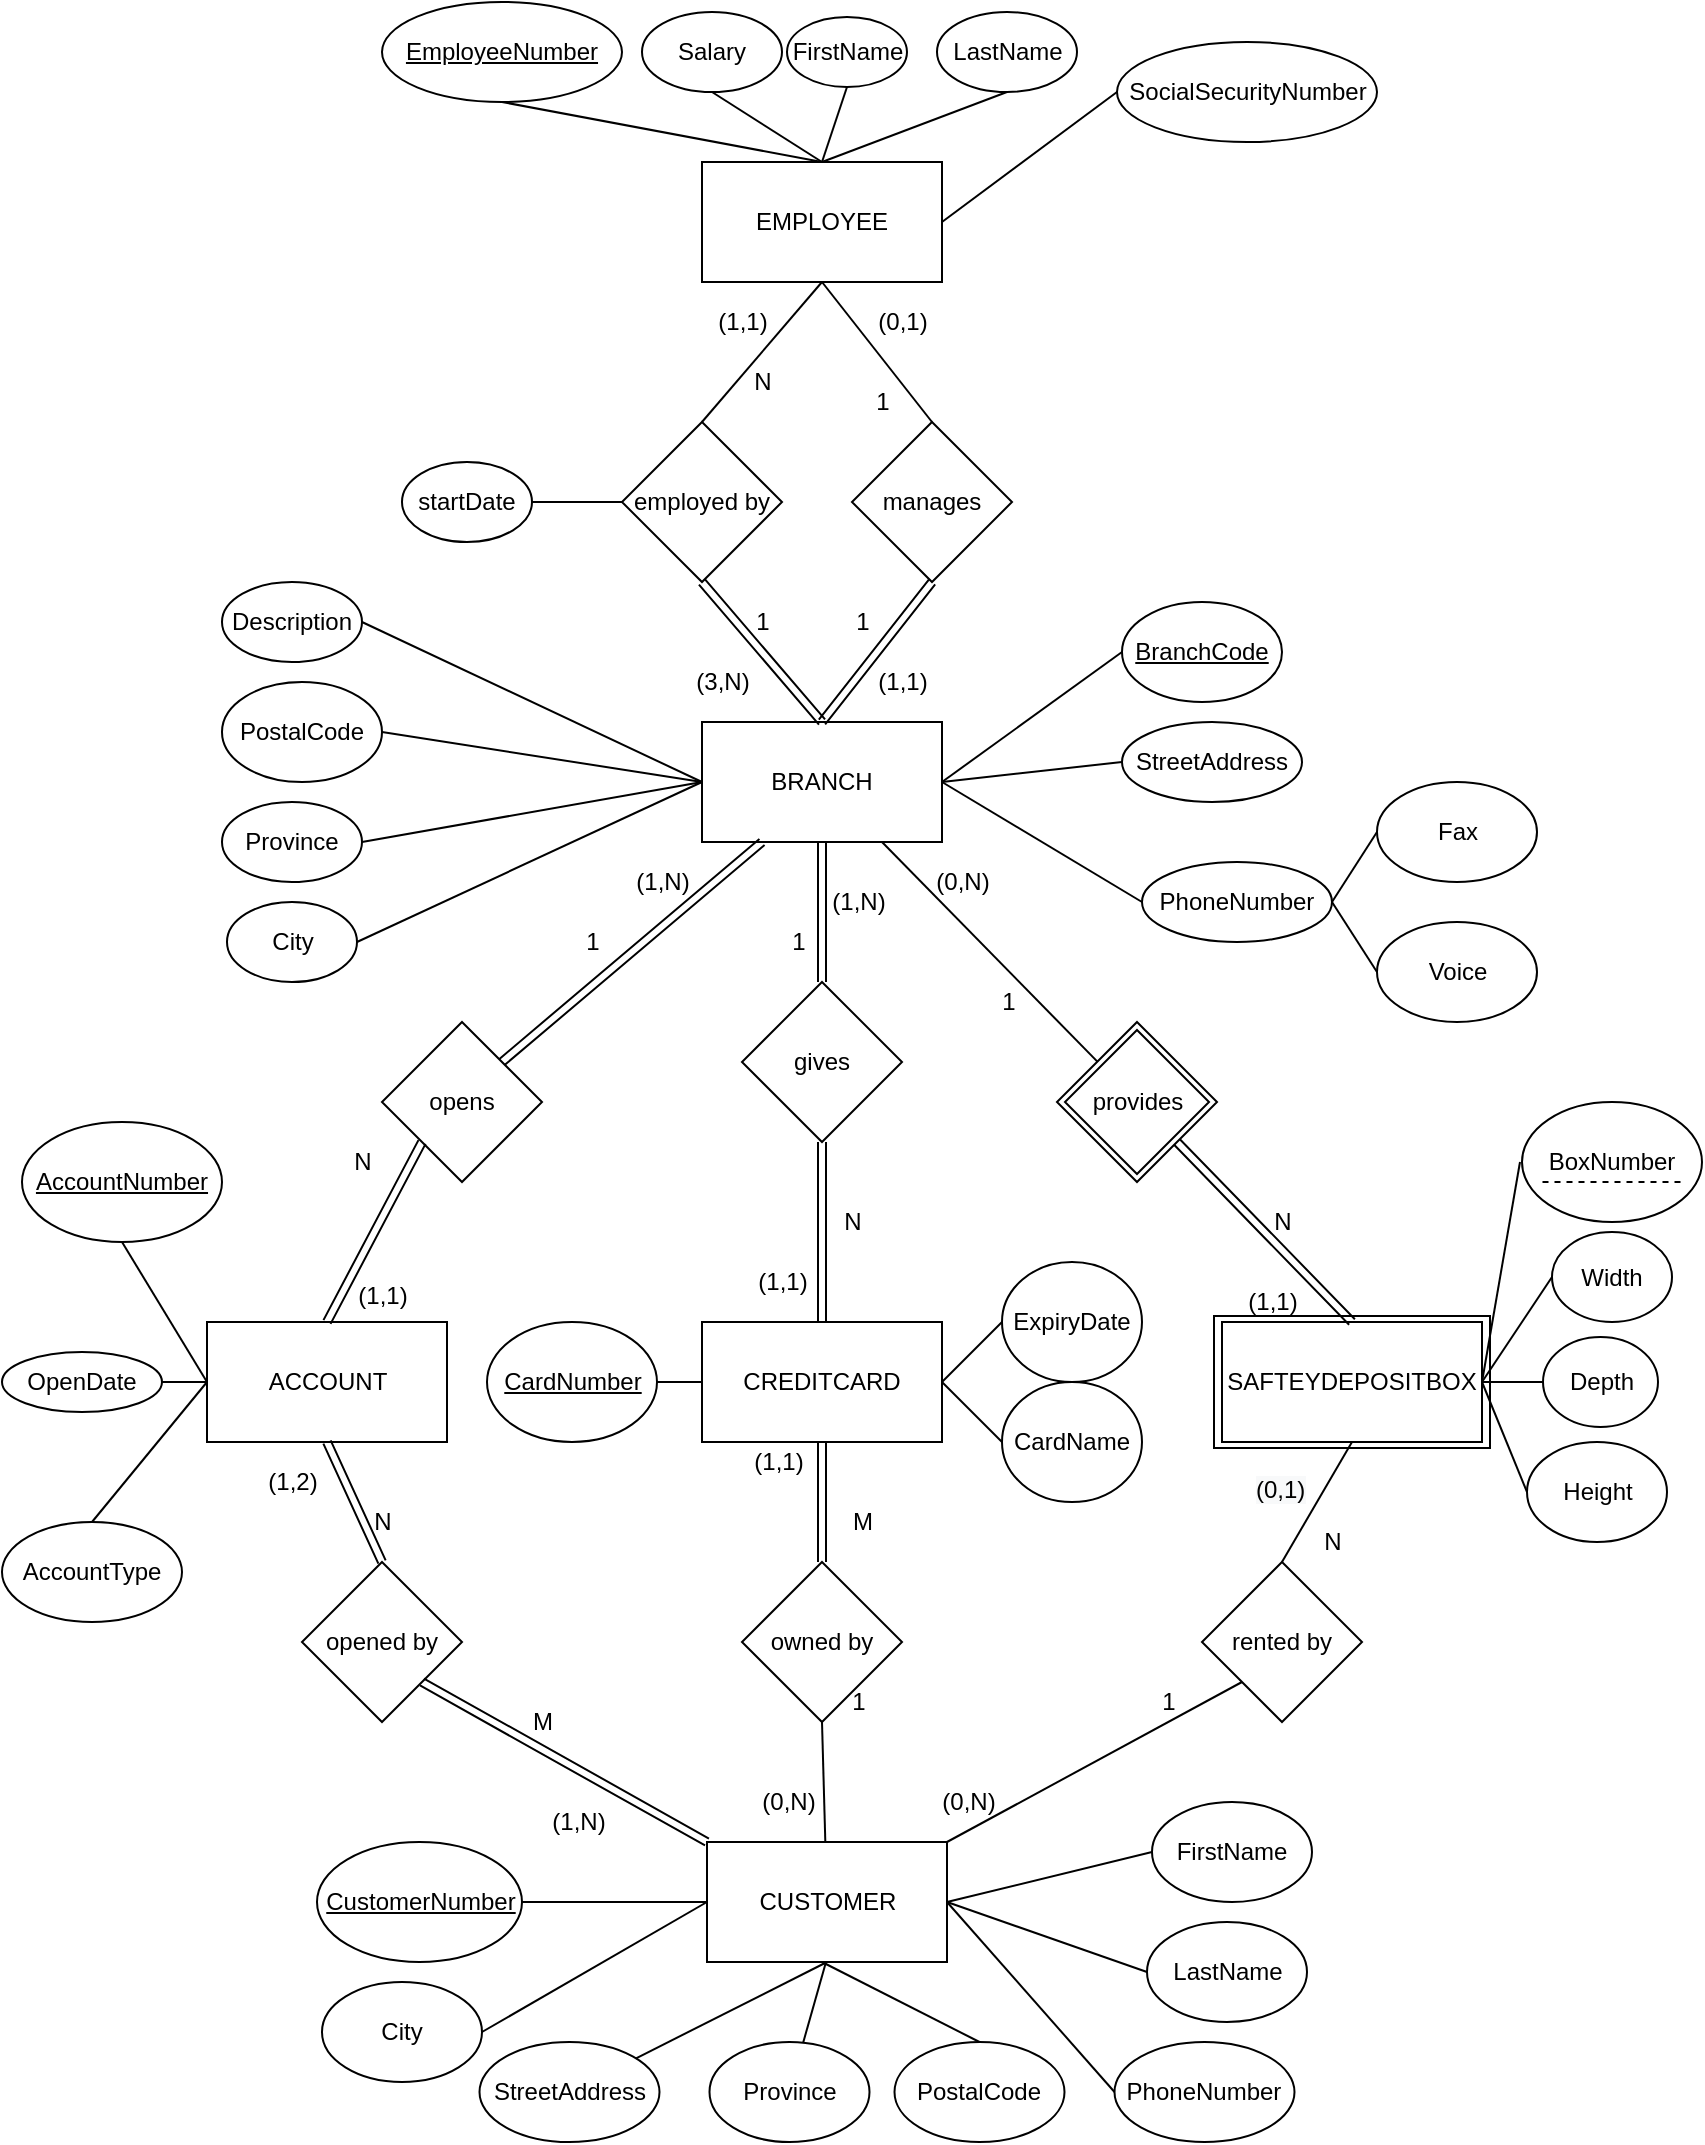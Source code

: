 <mxfile version="13.7.7" type="device"><diagram id="VM6VK5RouCydAtWlcZ93" name="Page-1"><mxGraphModel dx="812" dy="888" grid="1" gridSize="10" guides="1" tooltips="1" connect="1" arrows="1" fold="1" page="1" pageScale="1" pageWidth="850" pageHeight="1100" math="0" shadow="0"><root><mxCell id="0"/><mxCell id="1" parent="0"/><mxCell id="zrWLWN5I3EGbDX4PzPe6-145" value="" style="rounded=0;whiteSpace=wrap;html=1;sketch=0;strokeColor=#000000;" vertex="1" parent="1"><mxGeometry x="606" y="677" width="138" height="66" as="geometry"/></mxCell><mxCell id="zrWLWN5I3EGbDX4PzPe6-35" value="SAFTEYDEPOSITBOX" style="rounded=0;whiteSpace=wrap;html=1;sketch=0;container=0;perimeterSpacing=0;" vertex="1" parent="1"><mxGeometry x="610" y="680" width="130" height="60" as="geometry"/></mxCell><mxCell id="zrWLWN5I3EGbDX4PzPe6-1" value="BRANCH" style="rounded=0;whiteSpace=wrap;html=1;" vertex="1" parent="1"><mxGeometry x="350" y="380" width="120" height="60" as="geometry"/></mxCell><mxCell id="zrWLWN5I3EGbDX4PzPe6-2" value="&lt;u&gt;BranchCode&lt;/u&gt;" style="ellipse;whiteSpace=wrap;html=1;" vertex="1" parent="1"><mxGeometry x="560" y="320" width="80" height="50" as="geometry"/></mxCell><mxCell id="zrWLWN5I3EGbDX4PzPe6-3" value="StreetAddress" style="ellipse;whiteSpace=wrap;html=1;" vertex="1" parent="1"><mxGeometry x="560" y="380" width="90" height="40" as="geometry"/></mxCell><mxCell id="zrWLWN5I3EGbDX4PzPe6-5" value="" style="endArrow=none;html=1;exitX=1;exitY=0.5;exitDx=0;exitDy=0;entryX=0;entryY=0.5;entryDx=0;entryDy=0;" edge="1" parent="1" source="zrWLWN5I3EGbDX4PzPe6-1" target="zrWLWN5I3EGbDX4PzPe6-2"><mxGeometry width="50" height="50" relative="1" as="geometry"><mxPoint x="200" y="200" as="sourcePoint"/><mxPoint x="250" y="150" as="targetPoint"/></mxGeometry></mxCell><mxCell id="zrWLWN5I3EGbDX4PzPe6-6" value="PhoneNumber" style="ellipse;whiteSpace=wrap;html=1;" vertex="1" parent="1"><mxGeometry x="570" y="450" width="95" height="40" as="geometry"/></mxCell><mxCell id="zrWLWN5I3EGbDX4PzPe6-7" value="City" style="ellipse;whiteSpace=wrap;html=1;" vertex="1" parent="1"><mxGeometry x="112.5" y="470" width="65" height="40" as="geometry"/></mxCell><mxCell id="zrWLWN5I3EGbDX4PzPe6-8" value="Province" style="ellipse;whiteSpace=wrap;html=1;" vertex="1" parent="1"><mxGeometry x="110" y="420" width="70" height="40" as="geometry"/></mxCell><mxCell id="zrWLWN5I3EGbDX4PzPe6-9" value="Description" style="ellipse;whiteSpace=wrap;html=1;" vertex="1" parent="1"><mxGeometry x="110" y="310" width="70" height="40" as="geometry"/></mxCell><mxCell id="zrWLWN5I3EGbDX4PzPe6-10" value="PostalCode" style="ellipse;whiteSpace=wrap;html=1;" vertex="1" parent="1"><mxGeometry x="110" y="360" width="80" height="50" as="geometry"/></mxCell><mxCell id="zrWLWN5I3EGbDX4PzPe6-11" value="" style="endArrow=none;html=1;exitX=0;exitY=0.5;exitDx=0;exitDy=0;entryX=1;entryY=0.5;entryDx=0;entryDy=0;" edge="1" parent="1" source="zrWLWN5I3EGbDX4PzPe6-3" target="zrWLWN5I3EGbDX4PzPe6-1"><mxGeometry width="50" height="50" relative="1" as="geometry"><mxPoint x="140" y="330" as="sourcePoint"/><mxPoint x="460" y="400" as="targetPoint"/></mxGeometry></mxCell><mxCell id="zrWLWN5I3EGbDX4PzPe6-12" value="" style="endArrow=none;html=1;exitX=0;exitY=0.5;exitDx=0;exitDy=0;entryX=1;entryY=0.5;entryDx=0;entryDy=0;" edge="1" parent="1" source="zrWLWN5I3EGbDX4PzPe6-6" target="zrWLWN5I3EGbDX4PzPe6-1"><mxGeometry width="50" height="50" relative="1" as="geometry"><mxPoint x="120" y="340" as="sourcePoint"/><mxPoint x="280" y="240" as="targetPoint"/></mxGeometry></mxCell><mxCell id="zrWLWN5I3EGbDX4PzPe6-13" value="" style="endArrow=none;html=1;entryX=0;entryY=0.5;entryDx=0;entryDy=0;exitX=1;exitY=0.5;exitDx=0;exitDy=0;" edge="1" parent="1" source="zrWLWN5I3EGbDX4PzPe6-7" target="zrWLWN5I3EGbDX4PzPe6-1"><mxGeometry width="50" height="50" relative="1" as="geometry"><mxPoint x="260" y="500" as="sourcePoint"/><mxPoint x="310" y="450" as="targetPoint"/></mxGeometry></mxCell><mxCell id="zrWLWN5I3EGbDX4PzPe6-14" value="" style="endArrow=none;html=1;exitX=1;exitY=0.5;exitDx=0;exitDy=0;entryX=0;entryY=0.5;entryDx=0;entryDy=0;" edge="1" parent="1" source="zrWLWN5I3EGbDX4PzPe6-9" target="zrWLWN5I3EGbDX4PzPe6-1"><mxGeometry width="50" height="50" relative="1" as="geometry"><mxPoint x="260" y="500" as="sourcePoint"/><mxPoint x="140" y="240" as="targetPoint"/></mxGeometry></mxCell><mxCell id="zrWLWN5I3EGbDX4PzPe6-15" value="" style="endArrow=none;html=1;entryX=0;entryY=0.5;entryDx=0;entryDy=0;exitX=1;exitY=0.5;exitDx=0;exitDy=0;" edge="1" parent="1" source="zrWLWN5I3EGbDX4PzPe6-10" target="zrWLWN5I3EGbDX4PzPe6-1"><mxGeometry width="50" height="50" relative="1" as="geometry"><mxPoint x="260" y="500" as="sourcePoint"/><mxPoint x="310" y="450" as="targetPoint"/></mxGeometry></mxCell><mxCell id="zrWLWN5I3EGbDX4PzPe6-16" value="" style="endArrow=none;html=1;entryX=0;entryY=0.5;entryDx=0;entryDy=0;exitX=1;exitY=0.5;exitDx=0;exitDy=0;" edge="1" parent="1" source="zrWLWN5I3EGbDX4PzPe6-8" target="zrWLWN5I3EGbDX4PzPe6-1"><mxGeometry width="50" height="50" relative="1" as="geometry"><mxPoint x="325" y="388" as="sourcePoint"/><mxPoint x="310" y="450" as="targetPoint"/></mxGeometry></mxCell><mxCell id="zrWLWN5I3EGbDX4PzPe6-17" value="EMPLOYEE" style="rounded=0;whiteSpace=wrap;html=1;" vertex="1" parent="1"><mxGeometry x="350" y="100" width="120" height="60" as="geometry"/></mxCell><mxCell id="zrWLWN5I3EGbDX4PzPe6-18" value="employed by" style="rhombus;whiteSpace=wrap;html=1;" vertex="1" parent="1"><mxGeometry x="310" y="230" width="80" height="80" as="geometry"/></mxCell><mxCell id="zrWLWN5I3EGbDX4PzPe6-19" value="manages" style="rhombus;whiteSpace=wrap;html=1;" vertex="1" parent="1"><mxGeometry x="425" y="230" width="80" height="80" as="geometry"/></mxCell><mxCell id="zrWLWN5I3EGbDX4PzPe6-20" value="startDate" style="ellipse;whiteSpace=wrap;html=1;" vertex="1" parent="1"><mxGeometry x="200" y="250" width="65" height="40" as="geometry"/></mxCell><mxCell id="zrWLWN5I3EGbDX4PzPe6-21" value="" style="endArrow=none;html=1;entryX=1;entryY=0.5;entryDx=0;entryDy=0;exitX=0;exitY=0.5;exitDx=0;exitDy=0;" edge="1" parent="1" source="zrWLWN5I3EGbDX4PzPe6-18" target="zrWLWN5I3EGbDX4PzPe6-20"><mxGeometry width="50" height="50" relative="1" as="geometry"><mxPoint x="420" y="500" as="sourcePoint"/><mxPoint x="470" y="450" as="targetPoint"/></mxGeometry></mxCell><mxCell id="zrWLWN5I3EGbDX4PzPe6-22" value="&lt;u&gt;EmployeeNumber&lt;/u&gt;" style="ellipse;whiteSpace=wrap;html=1;" vertex="1" parent="1"><mxGeometry x="190" y="20" width="120" height="50" as="geometry"/></mxCell><mxCell id="zrWLWN5I3EGbDX4PzPe6-23" value="SocialSecurityNumber" style="ellipse;whiteSpace=wrap;html=1;" vertex="1" parent="1"><mxGeometry x="557.5" y="40" width="130" height="50" as="geometry"/></mxCell><mxCell id="zrWLWN5I3EGbDX4PzPe6-24" value="FirstName" style="ellipse;whiteSpace=wrap;html=1;" vertex="1" parent="1"><mxGeometry x="392.5" y="27.5" width="60" height="35" as="geometry"/></mxCell><mxCell id="zrWLWN5I3EGbDX4PzPe6-25" value="LastName" style="ellipse;whiteSpace=wrap;html=1;" vertex="1" parent="1"><mxGeometry x="467.5" y="25" width="70" height="40" as="geometry"/></mxCell><mxCell id="zrWLWN5I3EGbDX4PzPe6-26" value="Salary" style="ellipse;whiteSpace=wrap;html=1;" vertex="1" parent="1"><mxGeometry x="320" y="25" width="70" height="40" as="geometry"/></mxCell><mxCell id="zrWLWN5I3EGbDX4PzPe6-27" value="" style="endArrow=none;html=1;entryX=0.5;entryY=1;entryDx=0;entryDy=0;exitX=0.5;exitY=0;exitDx=0;exitDy=0;" edge="1" parent="1" source="zrWLWN5I3EGbDX4PzPe6-17" target="zrWLWN5I3EGbDX4PzPe6-22"><mxGeometry width="50" height="50" relative="1" as="geometry"><mxPoint x="677.5" y="200" as="sourcePoint"/><mxPoint x="727.5" y="150" as="targetPoint"/></mxGeometry></mxCell><mxCell id="zrWLWN5I3EGbDX4PzPe6-28" value="" style="endArrow=none;html=1;entryX=0.5;entryY=1;entryDx=0;entryDy=0;exitX=0.5;exitY=0;exitDx=0;exitDy=0;" edge="1" parent="1" source="zrWLWN5I3EGbDX4PzPe6-17" target="zrWLWN5I3EGbDX4PzPe6-26"><mxGeometry width="50" height="50" relative="1" as="geometry"><mxPoint x="677.5" y="200" as="sourcePoint"/><mxPoint x="727.5" y="150" as="targetPoint"/></mxGeometry></mxCell><mxCell id="zrWLWN5I3EGbDX4PzPe6-29" value="" style="endArrow=none;html=1;entryX=0.5;entryY=1;entryDx=0;entryDy=0;exitX=0.5;exitY=0;exitDx=0;exitDy=0;" edge="1" parent="1" source="zrWLWN5I3EGbDX4PzPe6-17" target="zrWLWN5I3EGbDX4PzPe6-24"><mxGeometry width="50" height="50" relative="1" as="geometry"><mxPoint x="677.5" y="200" as="sourcePoint"/><mxPoint x="727.5" y="150" as="targetPoint"/></mxGeometry></mxCell><mxCell id="zrWLWN5I3EGbDX4PzPe6-30" value="" style="endArrow=none;html=1;entryX=0.5;entryY=1;entryDx=0;entryDy=0;exitX=0.5;exitY=0;exitDx=0;exitDy=0;" edge="1" parent="1" source="zrWLWN5I3EGbDX4PzPe6-17" target="zrWLWN5I3EGbDX4PzPe6-25"><mxGeometry width="50" height="50" relative="1" as="geometry"><mxPoint x="427.5" y="102" as="sourcePoint"/><mxPoint x="727.5" y="150" as="targetPoint"/></mxGeometry></mxCell><mxCell id="zrWLWN5I3EGbDX4PzPe6-31" value="" style="endArrow=none;html=1;entryX=0;entryY=0.5;entryDx=0;entryDy=0;exitX=1;exitY=0.5;exitDx=0;exitDy=0;" edge="1" parent="1" source="zrWLWN5I3EGbDX4PzPe6-17" target="zrWLWN5I3EGbDX4PzPe6-23"><mxGeometry width="50" height="50" relative="1" as="geometry"><mxPoint x="677.5" y="200" as="sourcePoint"/><mxPoint x="727.5" y="150" as="targetPoint"/></mxGeometry></mxCell><mxCell id="zrWLWN5I3EGbDX4PzPe6-32" value="provides" style="rhombus;whiteSpace=wrap;html=1;double=1;" vertex="1" parent="1"><mxGeometry x="527.5" y="530" width="80" height="80" as="geometry"/></mxCell><mxCell id="zrWLWN5I3EGbDX4PzPe6-33" value="ACCOUNT" style="rounded=0;whiteSpace=wrap;html=1;" vertex="1" parent="1"><mxGeometry x="102.5" y="680" width="120" height="60" as="geometry"/></mxCell><mxCell id="zrWLWN5I3EGbDX4PzPe6-34" value="CREDITCARD" style="rounded=0;whiteSpace=wrap;html=1;" vertex="1" parent="1"><mxGeometry x="350" y="680" width="120" height="60" as="geometry"/></mxCell><mxCell id="zrWLWN5I3EGbDX4PzPe6-36" value="&lt;u&gt;AccountNumber&lt;/u&gt;" style="ellipse;whiteSpace=wrap;html=1;" vertex="1" parent="1"><mxGeometry x="10" y="580" width="100" height="60" as="geometry"/></mxCell><mxCell id="zrWLWN5I3EGbDX4PzPe6-37" value="OpenDate" style="ellipse;whiteSpace=wrap;html=1;" vertex="1" parent="1"><mxGeometry y="695" width="80" height="30" as="geometry"/></mxCell><mxCell id="zrWLWN5I3EGbDX4PzPe6-39" value="" style="endArrow=none;html=1;entryX=0.5;entryY=1;entryDx=0;entryDy=0;exitX=0;exitY=0.5;exitDx=0;exitDy=0;" edge="1" parent="1" source="zrWLWN5I3EGbDX4PzPe6-33" target="zrWLWN5I3EGbDX4PzPe6-36"><mxGeometry width="50" height="50" relative="1" as="geometry"><mxPoint x="350" y="800" as="sourcePoint"/><mxPoint x="400" y="750" as="targetPoint"/></mxGeometry></mxCell><mxCell id="zrWLWN5I3EGbDX4PzPe6-40" value="" style="endArrow=none;html=1;entryX=1;entryY=0.5;entryDx=0;entryDy=0;exitX=0;exitY=0.5;exitDx=0;exitDy=0;" edge="1" parent="1" source="zrWLWN5I3EGbDX4PzPe6-33" target="zrWLWN5I3EGbDX4PzPe6-37"><mxGeometry width="50" height="50" relative="1" as="geometry"><mxPoint x="120" y="710" as="sourcePoint"/><mxPoint x="400" y="750" as="targetPoint"/></mxGeometry></mxCell><mxCell id="zrWLWN5I3EGbDX4PzPe6-41" value="&lt;u&gt;CardNumber&lt;/u&gt;" style="ellipse;whiteSpace=wrap;html=1;" vertex="1" parent="1"><mxGeometry x="242.5" y="680" width="85" height="60" as="geometry"/></mxCell><mxCell id="zrWLWN5I3EGbDX4PzPe6-42" value="" style="endArrow=none;html=1;exitX=1;exitY=0.5;exitDx=0;exitDy=0;entryX=0;entryY=0.5;entryDx=0;entryDy=0;" edge="1" parent="1" source="zrWLWN5I3EGbDX4PzPe6-41" target="zrWLWN5I3EGbDX4PzPe6-34"><mxGeometry width="50" height="50" relative="1" as="geometry"><mxPoint x="350" y="800" as="sourcePoint"/><mxPoint x="400" y="750" as="targetPoint"/></mxGeometry></mxCell><mxCell id="zrWLWN5I3EGbDX4PzPe6-43" value="ExpiryDate" style="ellipse;whiteSpace=wrap;html=1;" vertex="1" parent="1"><mxGeometry x="500" y="650" width="70" height="60" as="geometry"/></mxCell><mxCell id="zrWLWN5I3EGbDX4PzPe6-44" value="" style="endArrow=none;html=1;entryX=1;entryY=0.5;entryDx=0;entryDy=0;exitX=0;exitY=0.5;exitDx=0;exitDy=0;" edge="1" parent="1" source="zrWLWN5I3EGbDX4PzPe6-43" target="zrWLWN5I3EGbDX4PzPe6-34"><mxGeometry width="50" height="50" relative="1" as="geometry"><mxPoint x="420" y="820" as="sourcePoint"/><mxPoint x="470" y="770" as="targetPoint"/></mxGeometry></mxCell><mxCell id="zrWLWN5I3EGbDX4PzPe6-45" value="BoxNumber" style="ellipse;whiteSpace=wrap;html=1;perimeterSpacing=1;" vertex="1" parent="1"><mxGeometry x="760" y="570" width="90" height="60" as="geometry"/></mxCell><mxCell id="zrWLWN5I3EGbDX4PzPe6-46" value="Depth" style="ellipse;whiteSpace=wrap;html=1;" vertex="1" parent="1"><mxGeometry x="770.5" y="687.5" width="57.5" height="45" as="geometry"/></mxCell><mxCell id="zrWLWN5I3EGbDX4PzPe6-47" value="Height" style="ellipse;whiteSpace=wrap;html=1;" vertex="1" parent="1"><mxGeometry x="762.5" y="740" width="70" height="50" as="geometry"/></mxCell><mxCell id="zrWLWN5I3EGbDX4PzPe6-48" value="Width" style="ellipse;whiteSpace=wrap;html=1;" vertex="1" parent="1"><mxGeometry x="775" y="635" width="60" height="45" as="geometry"/></mxCell><mxCell id="zrWLWN5I3EGbDX4PzPe6-49" value="" style="endArrow=none;html=1;entryX=0;entryY=0.5;entryDx=0;entryDy=0;exitX=1;exitY=0.5;exitDx=0;exitDy=0;" edge="1" parent="1" source="zrWLWN5I3EGbDX4PzPe6-35" target="zrWLWN5I3EGbDX4PzPe6-45"><mxGeometry width="50" height="50" relative="1" as="geometry"><mxPoint x="640" y="800" as="sourcePoint"/><mxPoint x="690" y="750" as="targetPoint"/></mxGeometry></mxCell><mxCell id="zrWLWN5I3EGbDX4PzPe6-50" value="" style="endArrow=none;html=1;entryX=0;entryY=0.5;entryDx=0;entryDy=0;exitX=1;exitY=0.5;exitDx=0;exitDy=0;" edge="1" parent="1" source="zrWLWN5I3EGbDX4PzPe6-35" target="zrWLWN5I3EGbDX4PzPe6-48"><mxGeometry width="50" height="50" relative="1" as="geometry"><mxPoint x="750" y="710" as="sourcePoint"/><mxPoint x="700" y="760" as="targetPoint"/></mxGeometry></mxCell><mxCell id="zrWLWN5I3EGbDX4PzPe6-51" value="" style="endArrow=none;html=1;entryX=0;entryY=0.5;entryDx=0;entryDy=0;exitX=1;exitY=0.5;exitDx=0;exitDy=0;" edge="1" parent="1" source="zrWLWN5I3EGbDX4PzPe6-35" target="zrWLWN5I3EGbDX4PzPe6-46"><mxGeometry width="50" height="50" relative="1" as="geometry"><mxPoint x="660" y="820" as="sourcePoint"/><mxPoint x="710" y="770" as="targetPoint"/></mxGeometry></mxCell><mxCell id="zrWLWN5I3EGbDX4PzPe6-52" value="" style="endArrow=none;html=1;entryX=0;entryY=0.5;entryDx=0;entryDy=0;exitX=1;exitY=0.5;exitDx=0;exitDy=0;" edge="1" parent="1" source="zrWLWN5I3EGbDX4PzPe6-35" target="zrWLWN5I3EGbDX4PzPe6-47"><mxGeometry width="50" height="50" relative="1" as="geometry"><mxPoint x="780" y="730" as="sourcePoint"/><mxPoint x="720" y="780" as="targetPoint"/></mxGeometry></mxCell><mxCell id="zrWLWN5I3EGbDX4PzPe6-53" value="CUSTOMER" style="rounded=0;whiteSpace=wrap;html=1;" vertex="1" parent="1"><mxGeometry x="352.5" y="940" width="120" height="60" as="geometry"/></mxCell><mxCell id="zrWLWN5I3EGbDX4PzPe6-54" value="opened by" style="rhombus;whiteSpace=wrap;html=1;" vertex="1" parent="1"><mxGeometry x="150" y="800" width="80" height="80" as="geometry"/></mxCell><mxCell id="zrWLWN5I3EGbDX4PzPe6-56" value="owned by" style="rhombus;whiteSpace=wrap;html=1;" vertex="1" parent="1"><mxGeometry x="370" y="800" width="80" height="80" as="geometry"/></mxCell><mxCell id="zrWLWN5I3EGbDX4PzPe6-58" value="&lt;u&gt;CustomerNumber&lt;/u&gt;" style="ellipse;whiteSpace=wrap;html=1;" vertex="1" parent="1"><mxGeometry x="157.5" y="940" width="102.5" height="60" as="geometry"/></mxCell><mxCell id="zrWLWN5I3EGbDX4PzPe6-59" value="FirstName" style="ellipse;whiteSpace=wrap;html=1;" vertex="1" parent="1"><mxGeometry x="575" y="920" width="80" height="50" as="geometry"/></mxCell><mxCell id="zrWLWN5I3EGbDX4PzPe6-60" value="LastName" style="ellipse;whiteSpace=wrap;html=1;" vertex="1" parent="1"><mxGeometry x="572.5" y="980" width="80" height="50" as="geometry"/></mxCell><mxCell id="zrWLWN5I3EGbDX4PzPe6-61" value="StreetAddress" style="ellipse;whiteSpace=wrap;html=1;" vertex="1" parent="1"><mxGeometry x="238.75" y="1040" width="90" height="50" as="geometry"/></mxCell><mxCell id="zrWLWN5I3EGbDX4PzPe6-62" value="City" style="ellipse;whiteSpace=wrap;html=1;" vertex="1" parent="1"><mxGeometry x="160" y="1010" width="80" height="50" as="geometry"/></mxCell><mxCell id="zrWLWN5I3EGbDX4PzPe6-63" value="Province" style="ellipse;whiteSpace=wrap;html=1;" vertex="1" parent="1"><mxGeometry x="353.75" y="1040" width="80" height="50" as="geometry"/></mxCell><mxCell id="zrWLWN5I3EGbDX4PzPe6-64" value="PostalCode" style="ellipse;whiteSpace=wrap;html=1;" vertex="1" parent="1"><mxGeometry x="446.25" y="1040" width="85" height="50" as="geometry"/></mxCell><mxCell id="zrWLWN5I3EGbDX4PzPe6-65" value="PhoneNumber" style="ellipse;whiteSpace=wrap;html=1;" vertex="1" parent="1"><mxGeometry x="556.25" y="1040" width="90" height="50" as="geometry"/></mxCell><mxCell id="zrWLWN5I3EGbDX4PzPe6-67" value="" style="endArrow=none;html=1;entryX=1;entryY=0.5;entryDx=0;entryDy=0;exitX=0;exitY=0.5;exitDx=0;exitDy=0;" edge="1" parent="1" source="zrWLWN5I3EGbDX4PzPe6-53" target="zrWLWN5I3EGbDX4PzPe6-58"><mxGeometry width="50" height="50" relative="1" as="geometry"><mxPoint x="377.5" y="790" as="sourcePoint"/><mxPoint x="427.5" y="740" as="targetPoint"/></mxGeometry></mxCell><mxCell id="zrWLWN5I3EGbDX4PzPe6-69" value="" style="endArrow=none;html=1;entryX=1;entryY=0.5;entryDx=0;entryDy=0;exitX=0;exitY=0.5;exitDx=0;exitDy=0;" edge="1" parent="1" source="zrWLWN5I3EGbDX4PzPe6-53" target="zrWLWN5I3EGbDX4PzPe6-62"><mxGeometry width="50" height="50" relative="1" as="geometry"><mxPoint x="377.5" y="790" as="sourcePoint"/><mxPoint x="427.5" y="740" as="targetPoint"/></mxGeometry></mxCell><mxCell id="zrWLWN5I3EGbDX4PzPe6-70" value="" style="endArrow=none;html=1;entryX=0.5;entryY=1;entryDx=0;entryDy=0;" edge="1" parent="1" source="zrWLWN5I3EGbDX4PzPe6-61" target="zrWLWN5I3EGbDX4PzPe6-53"><mxGeometry width="50" height="50" relative="1" as="geometry"><mxPoint x="383.75" y="790" as="sourcePoint"/><mxPoint x="370" y="1010" as="targetPoint"/></mxGeometry></mxCell><mxCell id="zrWLWN5I3EGbDX4PzPe6-71" value="" style="endArrow=none;html=1;" edge="1" parent="1" target="zrWLWN5I3EGbDX4PzPe6-63"><mxGeometry width="50" height="50" relative="1" as="geometry"><mxPoint x="412" y="1000" as="sourcePoint"/><mxPoint x="443.75" y="750" as="targetPoint"/></mxGeometry></mxCell><mxCell id="zrWLWN5I3EGbDX4PzPe6-72" value="" style="endArrow=none;html=1;entryX=0.5;entryY=0;entryDx=0;entryDy=0;" edge="1" parent="1" target="zrWLWN5I3EGbDX4PzPe6-64"><mxGeometry width="50" height="50" relative="1" as="geometry"><mxPoint x="410" y="1000" as="sourcePoint"/><mxPoint x="453.75" y="760" as="targetPoint"/></mxGeometry></mxCell><mxCell id="zrWLWN5I3EGbDX4PzPe6-73" value="" style="endArrow=none;html=1;entryX=0;entryY=0.5;entryDx=0;entryDy=0;exitX=1;exitY=0.5;exitDx=0;exitDy=0;" edge="1" parent="1" source="zrWLWN5I3EGbDX4PzPe6-53" target="zrWLWN5I3EGbDX4PzPe6-65"><mxGeometry width="50" height="50" relative="1" as="geometry"><mxPoint x="417.5" y="830" as="sourcePoint"/><mxPoint x="467.5" y="780" as="targetPoint"/></mxGeometry></mxCell><mxCell id="zrWLWN5I3EGbDX4PzPe6-74" value="" style="endArrow=none;html=1;entryX=0;entryY=0.5;entryDx=0;entryDy=0;exitX=1;exitY=0.5;exitDx=0;exitDy=0;" edge="1" parent="1" source="zrWLWN5I3EGbDX4PzPe6-53" target="zrWLWN5I3EGbDX4PzPe6-60"><mxGeometry width="50" height="50" relative="1" as="geometry"><mxPoint x="427.5" y="840" as="sourcePoint"/><mxPoint x="477.5" y="790" as="targetPoint"/></mxGeometry></mxCell><mxCell id="zrWLWN5I3EGbDX4PzPe6-75" value="" style="endArrow=none;html=1;entryX=0;entryY=0.5;entryDx=0;entryDy=0;exitX=1;exitY=0.5;exitDx=0;exitDy=0;" edge="1" parent="1" source="zrWLWN5I3EGbDX4PzPe6-53" target="zrWLWN5I3EGbDX4PzPe6-59"><mxGeometry width="50" height="50" relative="1" as="geometry"><mxPoint x="437.5" y="850" as="sourcePoint"/><mxPoint x="487.5" y="800" as="targetPoint"/></mxGeometry></mxCell><mxCell id="zrWLWN5I3EGbDX4PzPe6-76" value="" style="endArrow=none;html=1;entryX=0.5;entryY=1;entryDx=0;entryDy=0;exitX=0.5;exitY=0;exitDx=0;exitDy=0;" edge="1" parent="1" source="zrWLWN5I3EGbDX4PzPe6-18" target="zrWLWN5I3EGbDX4PzPe6-17"><mxGeometry width="50" height="50" relative="1" as="geometry"><mxPoint x="260" y="230" as="sourcePoint"/><mxPoint x="310" y="180" as="targetPoint"/></mxGeometry></mxCell><mxCell id="zrWLWN5I3EGbDX4PzPe6-77" value="" style="endArrow=none;html=1;entryX=1;entryY=1;entryDx=0;entryDy=0;exitX=0;exitY=0;exitDx=0;exitDy=0;shape=link;" edge="1" parent="1" source="zrWLWN5I3EGbDX4PzPe6-53" target="zrWLWN5I3EGbDX4PzPe6-54"><mxGeometry width="50" height="50" relative="1" as="geometry"><mxPoint x="292.5" y="920" as="sourcePoint"/><mxPoint x="342.5" y="870" as="targetPoint"/></mxGeometry></mxCell><mxCell id="zrWLWN5I3EGbDX4PzPe6-78" value="M" style="text;html=1;align=center;verticalAlign=middle;resizable=0;points=[];autosize=1;" vertex="1" parent="1"><mxGeometry x="255" y="870" width="30" height="20" as="geometry"/></mxCell><mxCell id="zrWLWN5I3EGbDX4PzPe6-79" value="" style="endArrow=none;html=1;entryX=0.5;entryY=1;entryDx=0;entryDy=0;exitX=0.5;exitY=0;exitDx=0;exitDy=0;shape=link;" edge="1" parent="1" source="zrWLWN5I3EGbDX4PzPe6-54" target="zrWLWN5I3EGbDX4PzPe6-33"><mxGeometry width="50" height="50" relative="1" as="geometry"><mxPoint x="370" y="800" as="sourcePoint"/><mxPoint x="420" y="750" as="targetPoint"/></mxGeometry></mxCell><mxCell id="zrWLWN5I3EGbDX4PzPe6-80" value="N" style="text;html=1;align=center;verticalAlign=middle;resizable=0;points=[];autosize=1;" vertex="1" parent="1"><mxGeometry x="180" y="770" width="20" height="20" as="geometry"/></mxCell><mxCell id="zrWLWN5I3EGbDX4PzPe6-81" value="" style="endArrow=none;html=1;entryX=0.5;entryY=1;entryDx=0;entryDy=0;exitX=0.5;exitY=0;exitDx=0;exitDy=0;shape=link;" edge="1" parent="1" source="zrWLWN5I3EGbDX4PzPe6-1" target="zrWLWN5I3EGbDX4PzPe6-18"><mxGeometry width="50" height="50" relative="1" as="geometry"><mxPoint x="370" y="460" as="sourcePoint"/><mxPoint x="420" y="410" as="targetPoint"/></mxGeometry></mxCell><mxCell id="zrWLWN5I3EGbDX4PzPe6-82" value="N" style="text;html=1;align=center;verticalAlign=middle;resizable=0;points=[];autosize=1;" vertex="1" parent="1"><mxGeometry x="370" y="200" width="20" height="20" as="geometry"/></mxCell><mxCell id="zrWLWN5I3EGbDX4PzPe6-83" value="1" style="text;html=1;align=center;verticalAlign=middle;resizable=0;points=[];autosize=1;" vertex="1" parent="1"><mxGeometry x="370" y="320" width="20" height="20" as="geometry"/></mxCell><mxCell id="zrWLWN5I3EGbDX4PzPe6-84" value="(3,N)" style="text;html=1;align=center;verticalAlign=middle;resizable=0;points=[];autosize=1;" vertex="1" parent="1"><mxGeometry x="340" y="350" width="40" height="20" as="geometry"/></mxCell><mxCell id="zrWLWN5I3EGbDX4PzPe6-85" value="gives" style="rhombus;whiteSpace=wrap;html=1;" vertex="1" parent="1"><mxGeometry x="370" y="510" width="80" height="80" as="geometry"/></mxCell><mxCell id="zrWLWN5I3EGbDX4PzPe6-86" value="opens" style="rhombus;whiteSpace=wrap;html=1;" vertex="1" parent="1"><mxGeometry x="190" y="530" width="80" height="80" as="geometry"/></mxCell><mxCell id="zrWLWN5I3EGbDX4PzPe6-87" value="" style="endArrow=none;html=1;entryX=0.25;entryY=1;entryDx=0;entryDy=0;exitX=1;exitY=0;exitDx=0;exitDy=0;shape=link;" edge="1" parent="1" source="zrWLWN5I3EGbDX4PzPe6-86" target="zrWLWN5I3EGbDX4PzPe6-1"><mxGeometry width="50" height="50" relative="1" as="geometry"><mxPoint x="370" y="690" as="sourcePoint"/><mxPoint x="420" y="640" as="targetPoint"/></mxGeometry></mxCell><mxCell id="zrWLWN5I3EGbDX4PzPe6-88" value="" style="endArrow=none;html=1;entryX=0;entryY=1;entryDx=0;entryDy=0;exitX=0.5;exitY=0;exitDx=0;exitDy=0;shape=link;" edge="1" parent="1" source="zrWLWN5I3EGbDX4PzPe6-33" target="zrWLWN5I3EGbDX4PzPe6-86"><mxGeometry width="50" height="50" relative="1" as="geometry"><mxPoint x="370" y="690" as="sourcePoint"/><mxPoint x="420" y="640" as="targetPoint"/></mxGeometry></mxCell><mxCell id="zrWLWN5I3EGbDX4PzPe6-89" value="" style="endArrow=none;html=1;entryX=0.5;entryY=1;entryDx=0;entryDy=0;exitX=0.5;exitY=0;exitDx=0;exitDy=0;shape=link;" edge="1" parent="1" source="zrWLWN5I3EGbDX4PzPe6-85" target="zrWLWN5I3EGbDX4PzPe6-1"><mxGeometry width="50" height="50" relative="1" as="geometry"><mxPoint x="370" y="690" as="sourcePoint"/><mxPoint x="420" y="640" as="targetPoint"/></mxGeometry></mxCell><mxCell id="zrWLWN5I3EGbDX4PzPe6-90" value="" style="endArrow=none;html=1;entryX=0.5;entryY=1;entryDx=0;entryDy=0;exitX=0.5;exitY=0;exitDx=0;exitDy=0;shape=link;" edge="1" parent="1" source="zrWLWN5I3EGbDX4PzPe6-34" target="zrWLWN5I3EGbDX4PzPe6-85"><mxGeometry width="50" height="50" relative="1" as="geometry"><mxPoint x="370" y="690" as="sourcePoint"/><mxPoint x="420" y="640" as="targetPoint"/></mxGeometry></mxCell><mxCell id="zrWLWN5I3EGbDX4PzPe6-91" value="" style="endArrow=none;html=1;entryX=0.75;entryY=1;entryDx=0;entryDy=0;" edge="1" parent="1" source="zrWLWN5I3EGbDX4PzPe6-32" target="zrWLWN5I3EGbDX4PzPe6-1"><mxGeometry width="50" height="50" relative="1" as="geometry"><mxPoint x="370" y="690" as="sourcePoint"/><mxPoint x="420" y="640" as="targetPoint"/></mxGeometry></mxCell><mxCell id="zrWLWN5I3EGbDX4PzPe6-92" value="" style="endArrow=none;html=1;entryX=1;entryY=1;entryDx=0;entryDy=0;exitX=0.5;exitY=0;exitDx=0;exitDy=0;shape=link;" edge="1" parent="1" source="zrWLWN5I3EGbDX4PzPe6-35" target="zrWLWN5I3EGbDX4PzPe6-32"><mxGeometry width="50" height="50" relative="1" as="geometry"><mxPoint x="370" y="690" as="sourcePoint"/><mxPoint x="420" y="640" as="targetPoint"/></mxGeometry></mxCell><mxCell id="zrWLWN5I3EGbDX4PzPe6-93" value="" style="endArrow=none;html=1;entryX=0.5;entryY=1;entryDx=0;entryDy=0;shape=link;" edge="1" parent="1" source="zrWLWN5I3EGbDX4PzPe6-56" target="zrWLWN5I3EGbDX4PzPe6-34"><mxGeometry width="50" height="50" relative="1" as="geometry"><mxPoint x="370" y="690" as="sourcePoint"/><mxPoint x="420" y="640" as="targetPoint"/></mxGeometry></mxCell><mxCell id="zrWLWN5I3EGbDX4PzPe6-94" value="" style="endArrow=none;html=1;entryX=0.5;entryY=1;entryDx=0;entryDy=0;exitX=0.5;exitY=0;exitDx=0;exitDy=0;" edge="1" parent="1" source="zrWLWN5I3EGbDX4PzPe6-19" target="zrWLWN5I3EGbDX4PzPe6-17"><mxGeometry width="50" height="50" relative="1" as="geometry"><mxPoint x="360" y="460" as="sourcePoint"/><mxPoint x="410" y="410" as="targetPoint"/></mxGeometry></mxCell><mxCell id="zrWLWN5I3EGbDX4PzPe6-95" value="" style="endArrow=none;html=1;entryX=0.5;entryY=1;entryDx=0;entryDy=0;exitX=0.5;exitY=0;exitDx=0;exitDy=0;shape=link;" edge="1" parent="1" source="zrWLWN5I3EGbDX4PzPe6-1" target="zrWLWN5I3EGbDX4PzPe6-19"><mxGeometry width="50" height="50" relative="1" as="geometry"><mxPoint x="420" y="390" as="sourcePoint"/><mxPoint x="420" y="410" as="targetPoint"/></mxGeometry></mxCell><mxCell id="zrWLWN5I3EGbDX4PzPe6-96" value="" style="endArrow=none;html=1;entryX=0.5;entryY=1;entryDx=0;entryDy=0;" edge="1" parent="1" source="zrWLWN5I3EGbDX4PzPe6-53" target="zrWLWN5I3EGbDX4PzPe6-56"><mxGeometry width="50" height="50" relative="1" as="geometry"><mxPoint x="602.5" y="1000" as="sourcePoint"/><mxPoint x="370" y="890" as="targetPoint"/></mxGeometry></mxCell><mxCell id="zrWLWN5I3EGbDX4PzPe6-97" value="" style="endArrow=none;html=1;entryX=0;entryY=1;entryDx=0;entryDy=0;exitX=1;exitY=0;exitDx=0;exitDy=0;" edge="1" parent="1" source="zrWLWN5I3EGbDX4PzPe6-57"><mxGeometry width="50" height="50" relative="1" as="geometry"><mxPoint x="602.5" y="1000" as="sourcePoint"/><mxPoint x="657.5" y="840" as="targetPoint"/></mxGeometry></mxCell><mxCell id="zrWLWN5I3EGbDX4PzPe6-98" value="" style="endArrow=none;html=1;entryX=0.5;entryY=1;entryDx=0;entryDy=0;exitX=0.5;exitY=0;exitDx=0;exitDy=0;" edge="1" parent="1" source="zrWLWN5I3EGbDX4PzPe6-57" target="zrWLWN5I3EGbDX4PzPe6-35"><mxGeometry width="50" height="50" relative="1" as="geometry"><mxPoint x="770" y="830" as="sourcePoint"/><mxPoint x="650" y="990" as="targetPoint"/></mxGeometry></mxCell><mxCell id="zrWLWN5I3EGbDX4PzPe6-100" value="N" style="text;html=1;align=center;verticalAlign=middle;resizable=0;points=[];autosize=1;" vertex="1" parent="1"><mxGeometry x="170" y="590" width="20" height="20" as="geometry"/></mxCell><mxCell id="zrWLWN5I3EGbDX4PzPe6-102" value="1" style="text;html=1;align=center;verticalAlign=middle;resizable=0;points=[];autosize=1;" vertex="1" parent="1"><mxGeometry x="285" y="480" width="20" height="20" as="geometry"/></mxCell><mxCell id="zrWLWN5I3EGbDX4PzPe6-103" value="(1,N)" style="text;html=1;align=center;verticalAlign=middle;resizable=0;points=[];autosize=1;" vertex="1" parent="1"><mxGeometry x="267.5" y="920" width="40" height="20" as="geometry"/></mxCell><mxCell id="zrWLWN5I3EGbDX4PzPe6-104" value="(1,2)" style="text;html=1;align=center;verticalAlign=middle;resizable=0;points=[];autosize=1;" vertex="1" parent="1"><mxGeometry x="125" y="750" width="40" height="20" as="geometry"/></mxCell><mxCell id="zrWLWN5I3EGbDX4PzPe6-105" value="N" style="text;html=1;align=center;verticalAlign=middle;resizable=0;points=[];autosize=1;" vertex="1" parent="1"><mxGeometry x="415" y="620" width="20" height="20" as="geometry"/></mxCell><mxCell id="zrWLWN5I3EGbDX4PzPe6-106" value="(1,1)" style="text;html=1;align=center;verticalAlign=middle;resizable=0;points=[];autosize=1;" vertex="1" parent="1"><mxGeometry x="350" y="170" width="40" height="20" as="geometry"/></mxCell><mxCell id="zrWLWN5I3EGbDX4PzPe6-107" value="1" style="text;html=1;align=center;verticalAlign=middle;resizable=0;points=[];autosize=1;" vertex="1" parent="1"><mxGeometry x="420" y="320" width="20" height="20" as="geometry"/></mxCell><mxCell id="zrWLWN5I3EGbDX4PzPe6-109" value="(1,1)" style="text;html=1;align=center;verticalAlign=middle;resizable=0;points=[];autosize=1;" vertex="1" parent="1"><mxGeometry x="370" y="650" width="40" height="20" as="geometry"/></mxCell><mxCell id="zrWLWN5I3EGbDX4PzPe6-110" value="1" style="text;html=1;align=center;verticalAlign=middle;resizable=0;points=[];autosize=1;" vertex="1" parent="1"><mxGeometry x="387.5" y="480" width="20" height="20" as="geometry"/></mxCell><mxCell id="zrWLWN5I3EGbDX4PzPe6-111" value="(1,N)" style="text;html=1;align=center;verticalAlign=middle;resizable=0;points=[];autosize=1;" vertex="1" parent="1"><mxGeometry x="407.5" y="460" width="40" height="20" as="geometry"/></mxCell><mxCell id="zrWLWN5I3EGbDX4PzPe6-112" value="N" style="text;html=1;align=center;verticalAlign=middle;resizable=0;points=[];autosize=1;" vertex="1" parent="1"><mxGeometry x="630" y="620" width="20" height="20" as="geometry"/></mxCell><mxCell id="zrWLWN5I3EGbDX4PzPe6-113" value="(1,1)" style="text;html=1;align=center;verticalAlign=middle;resizable=0;points=[];autosize=1;" vertex="1" parent="1"><mxGeometry x="615" y="660" width="40" height="20" as="geometry"/></mxCell><mxCell id="zrWLWN5I3EGbDX4PzPe6-114" value="(0,N)" style="text;html=1;align=center;verticalAlign=middle;resizable=0;points=[];autosize=1;" vertex="1" parent="1"><mxGeometry x="460" y="450" width="40" height="20" as="geometry"/></mxCell><mxCell id="zrWLWN5I3EGbDX4PzPe6-115" value="1" style="text;html=1;align=center;verticalAlign=middle;resizable=0;points=[];autosize=1;" vertex="1" parent="1"><mxGeometry x="492.5" y="510" width="20" height="20" as="geometry"/></mxCell><mxCell id="zrWLWN5I3EGbDX4PzPe6-116" value="(1,1)" style="text;html=1;align=center;verticalAlign=middle;resizable=0;points=[];autosize=1;" vertex="1" parent="1"><mxGeometry x="170" y="657" width="40" height="20" as="geometry"/></mxCell><mxCell id="zrWLWN5I3EGbDX4PzPe6-117" value="(1,N)" style="text;html=1;align=center;verticalAlign=middle;resizable=0;points=[];autosize=1;" vertex="1" parent="1"><mxGeometry x="310" y="450" width="40" height="20" as="geometry"/></mxCell><mxCell id="zrWLWN5I3EGbDX4PzPe6-118" value="M" style="text;html=1;align=center;verticalAlign=middle;resizable=0;points=[];autosize=1;" vertex="1" parent="1"><mxGeometry x="415" y="770" width="30" height="20" as="geometry"/></mxCell><mxCell id="zrWLWN5I3EGbDX4PzPe6-119" value="(1,1)" style="text;html=1;align=center;verticalAlign=middle;resizable=0;points=[];autosize=1;" vertex="1" parent="1"><mxGeometry x="367.5" y="740" width="40" height="20" as="geometry"/></mxCell><mxCell id="zrWLWN5I3EGbDX4PzPe6-120" value="1" style="text;html=1;align=center;verticalAlign=middle;resizable=0;points=[];autosize=1;" vertex="1" parent="1"><mxGeometry x="417.5" y="860" width="20" height="20" as="geometry"/></mxCell><mxCell id="zrWLWN5I3EGbDX4PzPe6-121" value="(0,N)" style="text;html=1;align=center;verticalAlign=middle;resizable=0;points=[];autosize=1;" vertex="1" parent="1"><mxGeometry x="372.5" y="910" width="40" height="20" as="geometry"/></mxCell><mxCell id="zrWLWN5I3EGbDX4PzPe6-122" value="1" style="text;html=1;align=center;verticalAlign=middle;resizable=0;points=[];autosize=1;" vertex="1" parent="1"><mxGeometry x="572.5" y="860" width="20" height="20" as="geometry"/></mxCell><mxCell id="zrWLWN5I3EGbDX4PzPe6-123" value="(0,N)" style="text;html=1;align=center;verticalAlign=middle;resizable=0;points=[];autosize=1;" vertex="1" parent="1"><mxGeometry x="462.5" y="910" width="40" height="20" as="geometry"/></mxCell><mxCell id="zrWLWN5I3EGbDX4PzPe6-124" value="&lt;span style=&quot;color: rgb(0 , 0 , 0) ; font-family: &amp;#34;helvetica&amp;#34; ; font-size: 12px ; font-style: normal ; font-weight: 400 ; letter-spacing: normal ; text-align: center ; text-indent: 0px ; text-transform: none ; word-spacing: 0px ; background-color: rgb(248 , 249 , 250) ; display: inline ; float: none&quot;&gt;(0,1)&lt;/span&gt;" style="text;whiteSpace=wrap;html=1;" vertex="1" parent="1"><mxGeometry x="625" y="750" width="50" height="30" as="geometry"/></mxCell><mxCell id="zrWLWN5I3EGbDX4PzPe6-125" value="N" style="text;html=1;align=center;verticalAlign=middle;resizable=0;points=[];autosize=1;" vertex="1" parent="1"><mxGeometry x="655" y="780" width="20" height="20" as="geometry"/></mxCell><mxCell id="zrWLWN5I3EGbDX4PzPe6-126" value="(0,1)" style="text;html=1;align=center;verticalAlign=middle;resizable=0;points=[];autosize=1;" vertex="1" parent="1"><mxGeometry x="430" y="170" width="40" height="20" as="geometry"/></mxCell><mxCell id="zrWLWN5I3EGbDX4PzPe6-127" value="1" style="text;html=1;align=center;verticalAlign=middle;resizable=0;points=[];autosize=1;" vertex="1" parent="1"><mxGeometry x="430" y="210" width="20" height="20" as="geometry"/></mxCell><mxCell id="zrWLWN5I3EGbDX4PzPe6-128" value="(1,1)" style="text;html=1;align=center;verticalAlign=middle;resizable=0;points=[];autosize=1;" vertex="1" parent="1"><mxGeometry x="430" y="350" width="40" height="20" as="geometry"/></mxCell><mxCell id="zrWLWN5I3EGbDX4PzPe6-133" value="" style="endArrow=none;dashed=1;html=1;" edge="1" parent="1"><mxGeometry width="50" height="50" relative="1" as="geometry"><mxPoint x="770.25" y="610" as="sourcePoint"/><mxPoint x="839.75" y="610" as="targetPoint"/></mxGeometry></mxCell><mxCell id="zrWLWN5I3EGbDX4PzPe6-135" value="CardName" style="ellipse;whiteSpace=wrap;html=1;" vertex="1" parent="1"><mxGeometry x="500" y="710" width="70" height="60" as="geometry"/></mxCell><mxCell id="zrWLWN5I3EGbDX4PzPe6-136" value="" style="endArrow=none;html=1;exitX=1;exitY=0.5;exitDx=0;exitDy=0;entryX=0;entryY=0.5;entryDx=0;entryDy=0;" edge="1" parent="1" source="zrWLWN5I3EGbDX4PzPe6-34" target="zrWLWN5I3EGbDX4PzPe6-135"><mxGeometry width="50" height="50" relative="1" as="geometry"><mxPoint x="520" y="620" as="sourcePoint"/><mxPoint x="570" y="570" as="targetPoint"/></mxGeometry></mxCell><mxCell id="zrWLWN5I3EGbDX4PzPe6-137" value="Voice" style="ellipse;whiteSpace=wrap;html=1;" vertex="1" parent="1"><mxGeometry x="687.5" y="480" width="80" height="50" as="geometry"/></mxCell><mxCell id="zrWLWN5I3EGbDX4PzPe6-138" value="Fax" style="ellipse;whiteSpace=wrap;html=1;" vertex="1" parent="1"><mxGeometry x="687.5" y="410" width="80" height="50" as="geometry"/></mxCell><mxCell id="zrWLWN5I3EGbDX4PzPe6-139" value="" style="endArrow=none;html=1;entryX=1;entryY=0.5;entryDx=0;entryDy=0;exitX=0;exitY=0.5;exitDx=0;exitDy=0;" edge="1" parent="1" source="zrWLWN5I3EGbDX4PzPe6-138" target="zrWLWN5I3EGbDX4PzPe6-6"><mxGeometry width="50" height="50" relative="1" as="geometry"><mxPoint x="520" y="320" as="sourcePoint"/><mxPoint x="570" y="270" as="targetPoint"/></mxGeometry></mxCell><mxCell id="zrWLWN5I3EGbDX4PzPe6-140" value="" style="endArrow=none;html=1;entryX=1;entryY=0.5;entryDx=0;entryDy=0;exitX=0;exitY=0.5;exitDx=0;exitDy=0;" edge="1" parent="1" source="zrWLWN5I3EGbDX4PzPe6-137" target="zrWLWN5I3EGbDX4PzPe6-6"><mxGeometry width="50" height="50" relative="1" as="geometry"><mxPoint x="520" y="320" as="sourcePoint"/><mxPoint x="570" y="270" as="targetPoint"/></mxGeometry></mxCell><mxCell id="zrWLWN5I3EGbDX4PzPe6-141" value="AccountType" style="ellipse;whiteSpace=wrap;html=1;" vertex="1" parent="1"><mxGeometry y="780" width="90" height="50" as="geometry"/></mxCell><mxCell id="zrWLWN5I3EGbDX4PzPe6-142" value="" style="endArrow=none;html=1;entryX=0;entryY=0.5;entryDx=0;entryDy=0;exitX=0.5;exitY=0;exitDx=0;exitDy=0;" edge="1" parent="1" source="zrWLWN5I3EGbDX4PzPe6-141" target="zrWLWN5I3EGbDX4PzPe6-33"><mxGeometry width="50" height="50" relative="1" as="geometry"><mxPoint x="340" y="720" as="sourcePoint"/><mxPoint x="390" y="670" as="targetPoint"/></mxGeometry></mxCell><mxCell id="zrWLWN5I3EGbDX4PzPe6-57" value="rented by" style="rhombus;whiteSpace=wrap;html=1;" vertex="1" parent="1"><mxGeometry x="600" y="800" width="80" height="80" as="geometry"/></mxCell><mxCell id="zrWLWN5I3EGbDX4PzPe6-147" value="" style="endArrow=none;html=1;entryX=0;entryY=1;entryDx=0;entryDy=0;exitX=1;exitY=0;exitDx=0;exitDy=0;" edge="1" parent="1" source="zrWLWN5I3EGbDX4PzPe6-53" target="zrWLWN5I3EGbDX4PzPe6-57"><mxGeometry width="50" height="50" relative="1" as="geometry"><mxPoint x="472.5" y="940" as="sourcePoint"/><mxPoint x="657.5" y="840" as="targetPoint"/></mxGeometry></mxCell></root></mxGraphModel></diagram></mxfile>